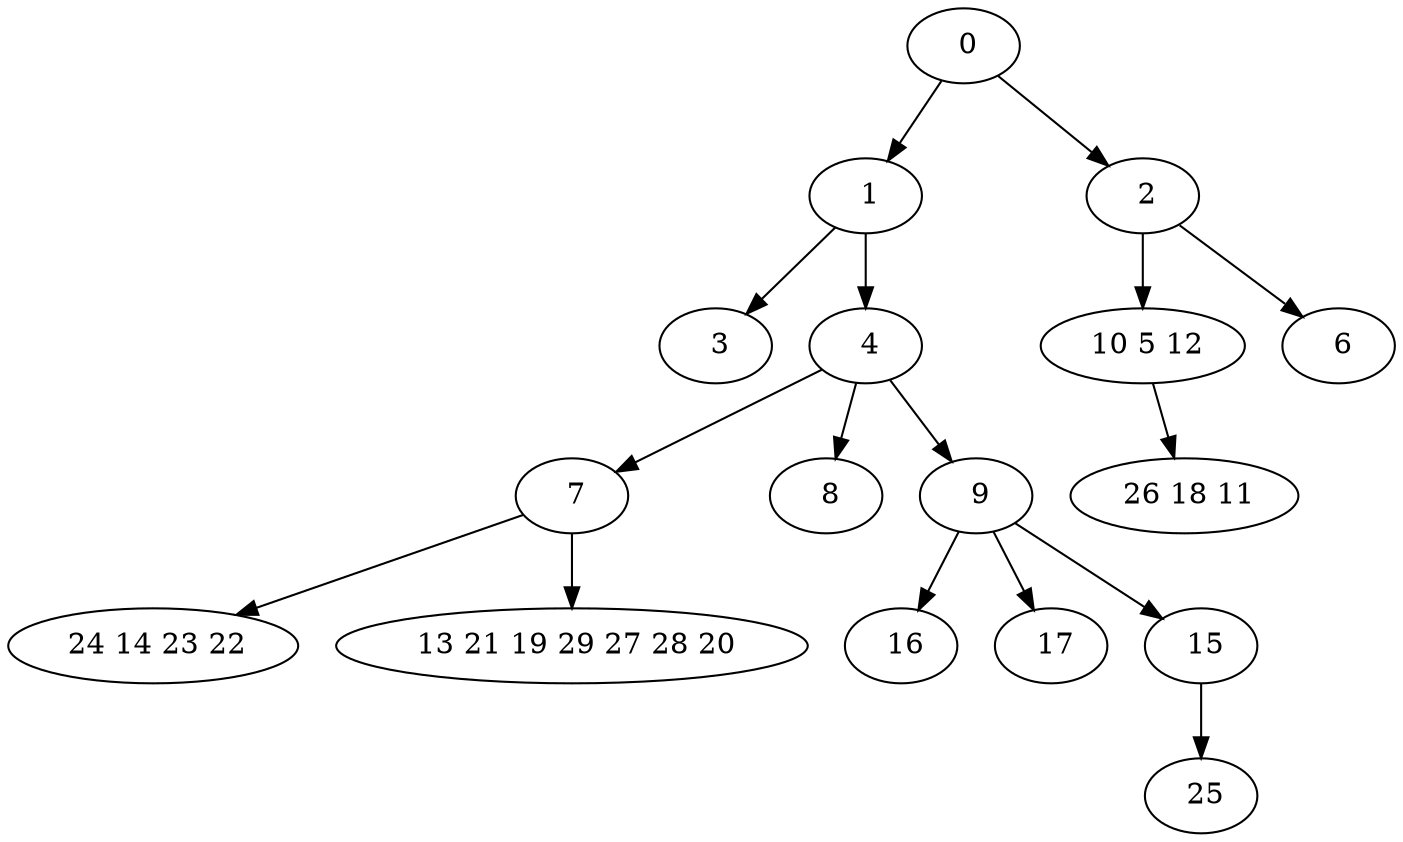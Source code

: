 digraph mytree {
" 0" -> " 1";
" 0" -> " 2";
" 1" -> " 3";
" 1" -> " 4";
" 2" -> " 10 5 12";
" 2" -> " 6";
" 26 18 11";
" 10 5 12" -> " 26 18 11";
" 3";
" 4" -> " 7";
" 4" -> " 8";
" 4" -> " 9";
" 6";
" 7" -> " 24 14 23 22";
" 7" -> " 13 21 19 29 27 28 20";
" 8";
" 9" -> " 16";
" 9" -> " 17";
" 9" -> " 15";
" 24 14 23 22";
" 13 21 19 29 27 28 20";
" 16";
" 17";
" 25";
" 15" -> " 25";
}
